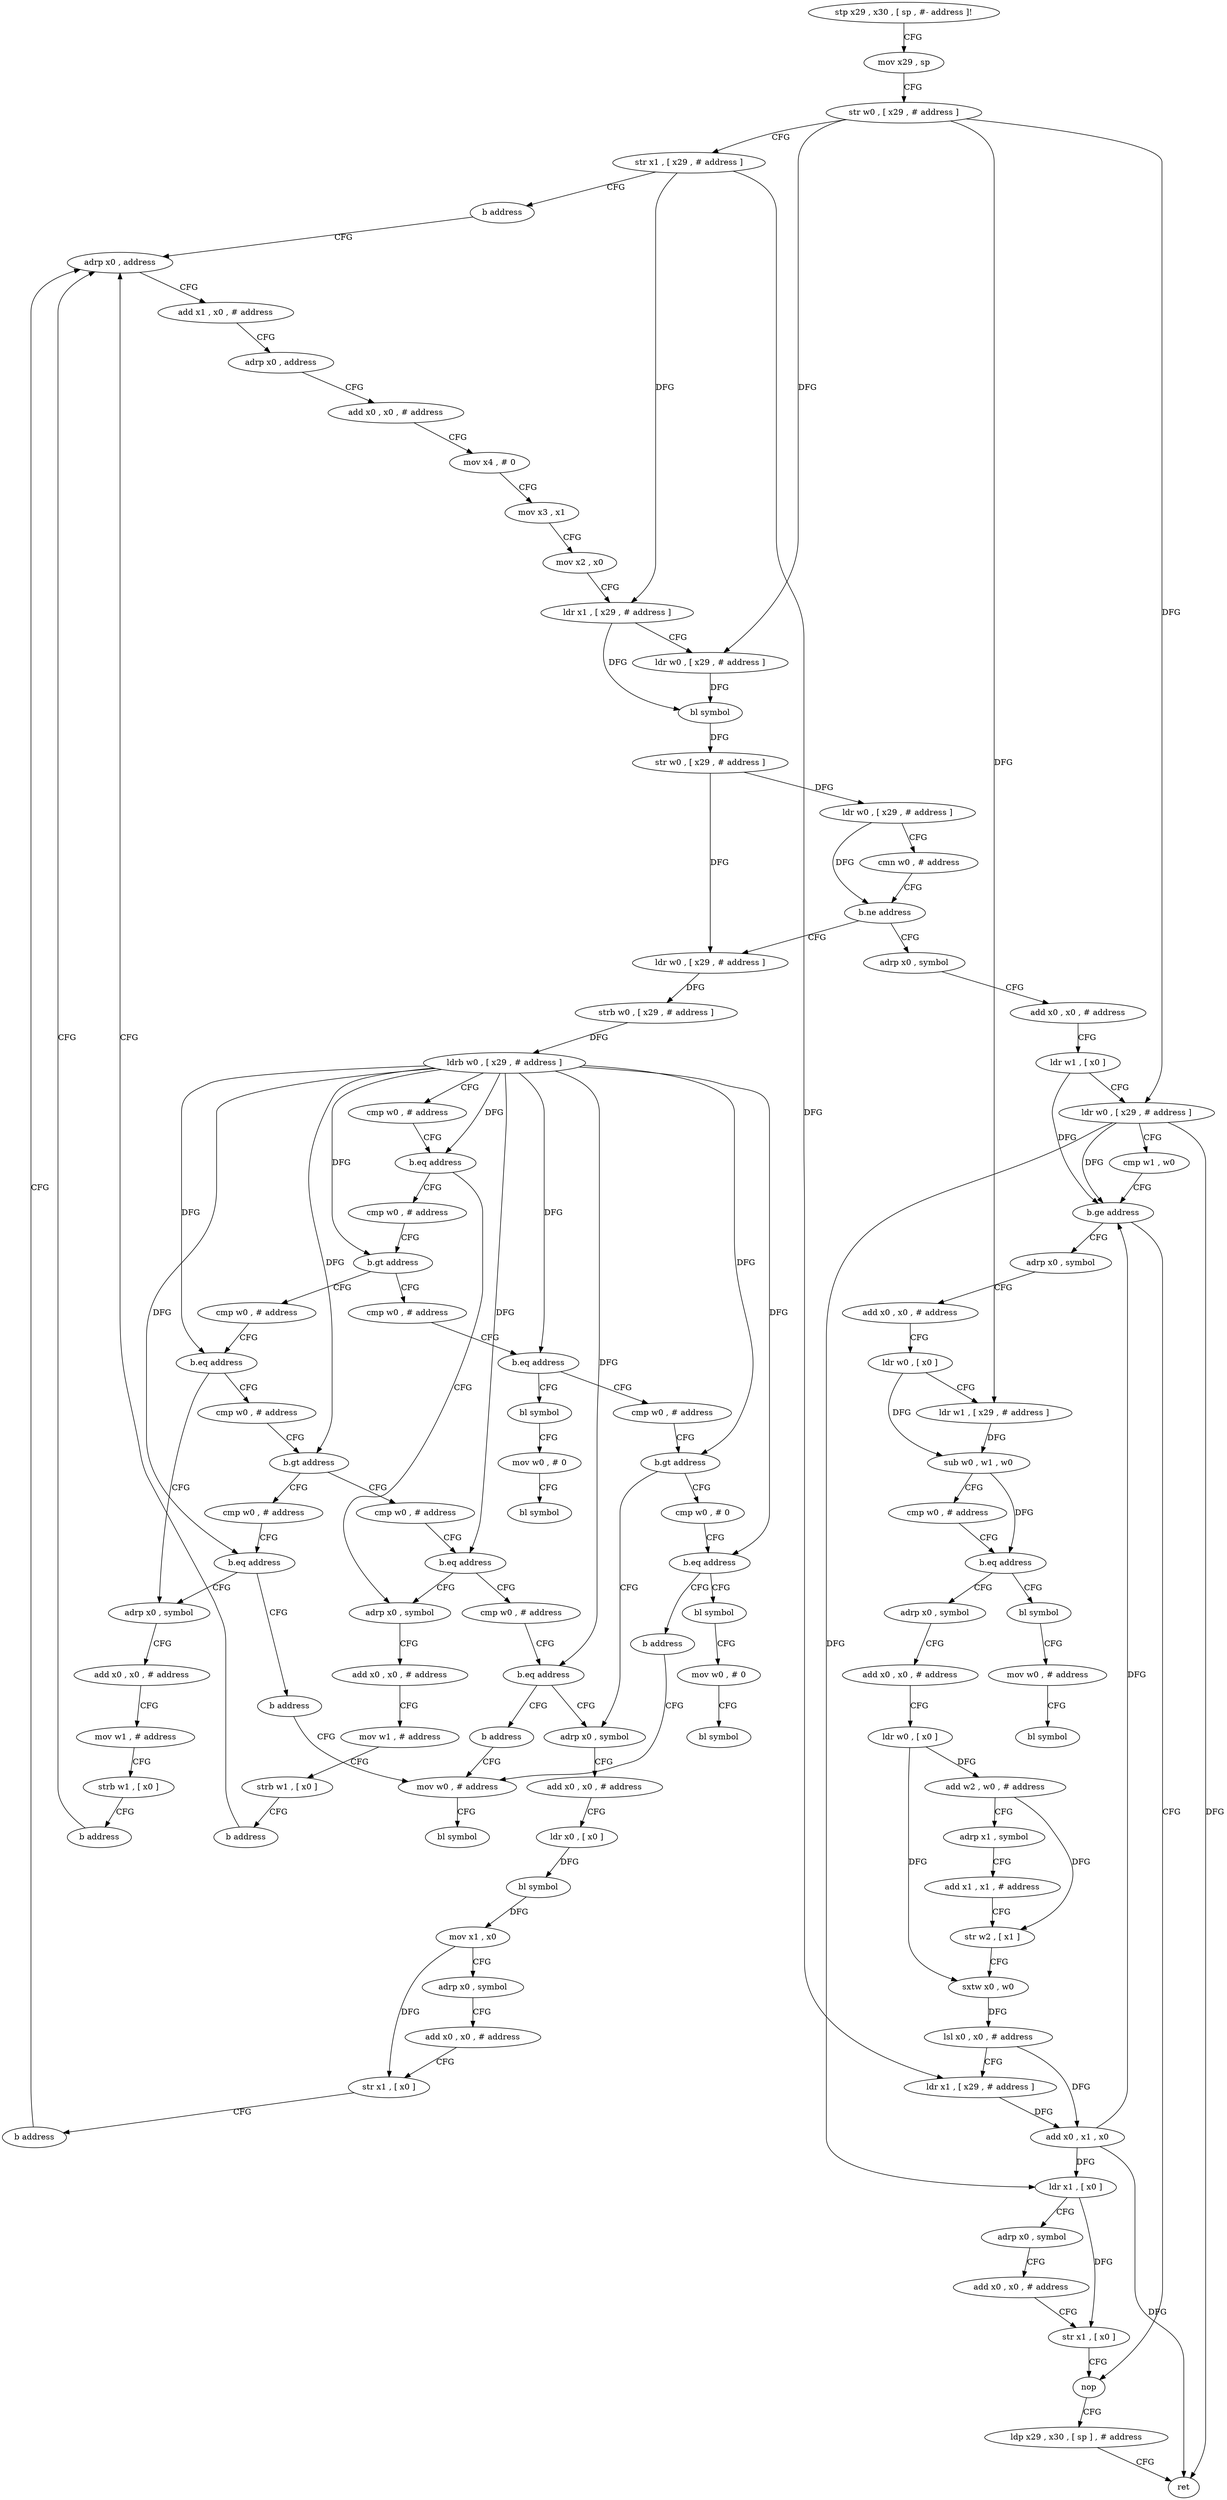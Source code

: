 digraph "func" {
"4219260" [label = "stp x29 , x30 , [ sp , #- address ]!" ]
"4219264" [label = "mov x29 , sp" ]
"4219268" [label = "str w0 , [ x29 , # address ]" ]
"4219272" [label = "str x1 , [ x29 , # address ]" ]
"4219276" [label = "b address" ]
"4219492" [label = "adrp x0 , address" ]
"4219496" [label = "add x1 , x0 , # address" ]
"4219500" [label = "adrp x0 , address" ]
"4219504" [label = "add x0 , x0 , # address" ]
"4219508" [label = "mov x4 , # 0" ]
"4219512" [label = "mov x3 , x1" ]
"4219516" [label = "mov x2 , x0" ]
"4219520" [label = "ldr x1 , [ x29 , # address ]" ]
"4219524" [label = "ldr w0 , [ x29 , # address ]" ]
"4219528" [label = "bl symbol" ]
"4219532" [label = "str w0 , [ x29 , # address ]" ]
"4219536" [label = "ldr w0 , [ x29 , # address ]" ]
"4219540" [label = "cmn w0 , # address" ]
"4219544" [label = "b.ne address" ]
"4219280" [label = "ldr w0 , [ x29 , # address ]" ]
"4219548" [label = "adrp x0 , symbol" ]
"4219284" [label = "strb w0 , [ x29 , # address ]" ]
"4219288" [label = "ldrb w0 , [ x29 , # address ]" ]
"4219292" [label = "cmp w0 , # address" ]
"4219296" [label = "b.eq address" ]
"4219444" [label = "adrp x0 , symbol" ]
"4219300" [label = "cmp w0 , # address" ]
"4219552" [label = "add x0 , x0 , # address" ]
"4219556" [label = "ldr w1 , [ x0 ]" ]
"4219560" [label = "ldr w0 , [ x29 , # address ]" ]
"4219564" [label = "cmp w1 , w0" ]
"4219568" [label = "b.ge address" ]
"4219672" [label = "nop" ]
"4219572" [label = "adrp x0 , symbol" ]
"4219448" [label = "add x0 , x0 , # address" ]
"4219452" [label = "mov w1 , # address" ]
"4219456" [label = "strb w1 , [ x0 ]" ]
"4219460" [label = "b address" ]
"4219304" [label = "b.gt address" ]
"4219336" [label = "cmp w0 , # address" ]
"4219308" [label = "cmp w0 , # address" ]
"4219676" [label = "ldp x29 , x30 , [ sp ] , # address" ]
"4219680" [label = "ret" ]
"4219576" [label = "add x0 , x0 , # address" ]
"4219580" [label = "ldr w0 , [ x0 ]" ]
"4219584" [label = "ldr w1 , [ x29 , # address ]" ]
"4219588" [label = "sub w0 , w1 , w0" ]
"4219592" [label = "cmp w0 , # address" ]
"4219596" [label = "b.eq address" ]
"4219612" [label = "adrp x0 , symbol" ]
"4219600" [label = "bl symbol" ]
"4219340" [label = "b.eq address" ]
"4219464" [label = "adrp x0 , symbol" ]
"4219344" [label = "cmp w0 , # address" ]
"4219312" [label = "b.eq address" ]
"4219396" [label = "bl symbol" ]
"4219316" [label = "cmp w0 , # address" ]
"4219616" [label = "add x0 , x0 , # address" ]
"4219620" [label = "ldr w0 , [ x0 ]" ]
"4219624" [label = "add w2 , w0 , # address" ]
"4219628" [label = "adrp x1 , symbol" ]
"4219632" [label = "add x1 , x1 , # address" ]
"4219636" [label = "str w2 , [ x1 ]" ]
"4219640" [label = "sxtw x0 , w0" ]
"4219644" [label = "lsl x0 , x0 , # address" ]
"4219648" [label = "ldr x1 , [ x29 , # address ]" ]
"4219652" [label = "add x0 , x1 , x0" ]
"4219656" [label = "ldr x1 , [ x0 ]" ]
"4219660" [label = "adrp x0 , symbol" ]
"4219664" [label = "add x0 , x0 , # address" ]
"4219668" [label = "str x1 , [ x0 ]" ]
"4219604" [label = "mov w0 , # address" ]
"4219608" [label = "bl symbol" ]
"4219468" [label = "add x0 , x0 , # address" ]
"4219472" [label = "mov w1 , # address" ]
"4219476" [label = "strb w1 , [ x0 ]" ]
"4219480" [label = "b address" ]
"4219348" [label = "b.gt address" ]
"4219364" [label = "cmp w0 , # address" ]
"4219352" [label = "cmp w0 , # address" ]
"4219400" [label = "mov w0 , # 0" ]
"4219404" [label = "bl symbol" ]
"4219320" [label = "b.gt address" ]
"4219408" [label = "adrp x0 , symbol" ]
"4219324" [label = "cmp w0 , # 0" ]
"4219368" [label = "b.eq address" ]
"4219372" [label = "cmp w0 , # address" ]
"4219356" [label = "b.eq address" ]
"4219360" [label = "b address" ]
"4219412" [label = "add x0 , x0 , # address" ]
"4219416" [label = "ldr x0 , [ x0 ]" ]
"4219420" [label = "bl symbol" ]
"4219424" [label = "mov x1 , x0" ]
"4219428" [label = "adrp x0 , symbol" ]
"4219432" [label = "add x0 , x0 , # address" ]
"4219436" [label = "str x1 , [ x0 ]" ]
"4219440" [label = "b address" ]
"4219328" [label = "b.eq address" ]
"4219384" [label = "bl symbol" ]
"4219332" [label = "b address" ]
"4219376" [label = "b.eq address" ]
"4219380" [label = "b address" ]
"4219484" [label = "mov w0 , # address" ]
"4219388" [label = "mov w0 , # 0" ]
"4219392" [label = "bl symbol" ]
"4219488" [label = "bl symbol" ]
"4219260" -> "4219264" [ label = "CFG" ]
"4219264" -> "4219268" [ label = "CFG" ]
"4219268" -> "4219272" [ label = "CFG" ]
"4219268" -> "4219524" [ label = "DFG" ]
"4219268" -> "4219560" [ label = "DFG" ]
"4219268" -> "4219584" [ label = "DFG" ]
"4219272" -> "4219276" [ label = "CFG" ]
"4219272" -> "4219520" [ label = "DFG" ]
"4219272" -> "4219648" [ label = "DFG" ]
"4219276" -> "4219492" [ label = "CFG" ]
"4219492" -> "4219496" [ label = "CFG" ]
"4219496" -> "4219500" [ label = "CFG" ]
"4219500" -> "4219504" [ label = "CFG" ]
"4219504" -> "4219508" [ label = "CFG" ]
"4219508" -> "4219512" [ label = "CFG" ]
"4219512" -> "4219516" [ label = "CFG" ]
"4219516" -> "4219520" [ label = "CFG" ]
"4219520" -> "4219524" [ label = "CFG" ]
"4219520" -> "4219528" [ label = "DFG" ]
"4219524" -> "4219528" [ label = "DFG" ]
"4219528" -> "4219532" [ label = "DFG" ]
"4219532" -> "4219536" [ label = "DFG" ]
"4219532" -> "4219280" [ label = "DFG" ]
"4219536" -> "4219540" [ label = "CFG" ]
"4219536" -> "4219544" [ label = "DFG" ]
"4219540" -> "4219544" [ label = "CFG" ]
"4219544" -> "4219280" [ label = "CFG" ]
"4219544" -> "4219548" [ label = "CFG" ]
"4219280" -> "4219284" [ label = "DFG" ]
"4219548" -> "4219552" [ label = "CFG" ]
"4219284" -> "4219288" [ label = "DFG" ]
"4219288" -> "4219292" [ label = "CFG" ]
"4219288" -> "4219296" [ label = "DFG" ]
"4219288" -> "4219304" [ label = "DFG" ]
"4219288" -> "4219340" [ label = "DFG" ]
"4219288" -> "4219312" [ label = "DFG" ]
"4219288" -> "4219348" [ label = "DFG" ]
"4219288" -> "4219320" [ label = "DFG" ]
"4219288" -> "4219368" [ label = "DFG" ]
"4219288" -> "4219356" [ label = "DFG" ]
"4219288" -> "4219328" [ label = "DFG" ]
"4219288" -> "4219376" [ label = "DFG" ]
"4219292" -> "4219296" [ label = "CFG" ]
"4219296" -> "4219444" [ label = "CFG" ]
"4219296" -> "4219300" [ label = "CFG" ]
"4219444" -> "4219448" [ label = "CFG" ]
"4219300" -> "4219304" [ label = "CFG" ]
"4219552" -> "4219556" [ label = "CFG" ]
"4219556" -> "4219560" [ label = "CFG" ]
"4219556" -> "4219568" [ label = "DFG" ]
"4219560" -> "4219564" [ label = "CFG" ]
"4219560" -> "4219568" [ label = "DFG" ]
"4219560" -> "4219680" [ label = "DFG" ]
"4219560" -> "4219656" [ label = "DFG" ]
"4219564" -> "4219568" [ label = "CFG" ]
"4219568" -> "4219672" [ label = "CFG" ]
"4219568" -> "4219572" [ label = "CFG" ]
"4219672" -> "4219676" [ label = "CFG" ]
"4219572" -> "4219576" [ label = "CFG" ]
"4219448" -> "4219452" [ label = "CFG" ]
"4219452" -> "4219456" [ label = "CFG" ]
"4219456" -> "4219460" [ label = "CFG" ]
"4219460" -> "4219492" [ label = "CFG" ]
"4219304" -> "4219336" [ label = "CFG" ]
"4219304" -> "4219308" [ label = "CFG" ]
"4219336" -> "4219340" [ label = "CFG" ]
"4219308" -> "4219312" [ label = "CFG" ]
"4219676" -> "4219680" [ label = "CFG" ]
"4219576" -> "4219580" [ label = "CFG" ]
"4219580" -> "4219584" [ label = "CFG" ]
"4219580" -> "4219588" [ label = "DFG" ]
"4219584" -> "4219588" [ label = "DFG" ]
"4219588" -> "4219592" [ label = "CFG" ]
"4219588" -> "4219596" [ label = "DFG" ]
"4219592" -> "4219596" [ label = "CFG" ]
"4219596" -> "4219612" [ label = "CFG" ]
"4219596" -> "4219600" [ label = "CFG" ]
"4219612" -> "4219616" [ label = "CFG" ]
"4219600" -> "4219604" [ label = "CFG" ]
"4219340" -> "4219464" [ label = "CFG" ]
"4219340" -> "4219344" [ label = "CFG" ]
"4219464" -> "4219468" [ label = "CFG" ]
"4219344" -> "4219348" [ label = "CFG" ]
"4219312" -> "4219396" [ label = "CFG" ]
"4219312" -> "4219316" [ label = "CFG" ]
"4219396" -> "4219400" [ label = "CFG" ]
"4219316" -> "4219320" [ label = "CFG" ]
"4219616" -> "4219620" [ label = "CFG" ]
"4219620" -> "4219624" [ label = "DFG" ]
"4219620" -> "4219640" [ label = "DFG" ]
"4219624" -> "4219628" [ label = "CFG" ]
"4219624" -> "4219636" [ label = "DFG" ]
"4219628" -> "4219632" [ label = "CFG" ]
"4219632" -> "4219636" [ label = "CFG" ]
"4219636" -> "4219640" [ label = "CFG" ]
"4219640" -> "4219644" [ label = "DFG" ]
"4219644" -> "4219648" [ label = "CFG" ]
"4219644" -> "4219652" [ label = "DFG" ]
"4219648" -> "4219652" [ label = "DFG" ]
"4219652" -> "4219656" [ label = "DFG" ]
"4219652" -> "4219568" [ label = "DFG" ]
"4219652" -> "4219680" [ label = "DFG" ]
"4219656" -> "4219660" [ label = "CFG" ]
"4219656" -> "4219668" [ label = "DFG" ]
"4219660" -> "4219664" [ label = "CFG" ]
"4219664" -> "4219668" [ label = "CFG" ]
"4219668" -> "4219672" [ label = "CFG" ]
"4219604" -> "4219608" [ label = "CFG" ]
"4219468" -> "4219472" [ label = "CFG" ]
"4219472" -> "4219476" [ label = "CFG" ]
"4219476" -> "4219480" [ label = "CFG" ]
"4219480" -> "4219492" [ label = "CFG" ]
"4219348" -> "4219364" [ label = "CFG" ]
"4219348" -> "4219352" [ label = "CFG" ]
"4219364" -> "4219368" [ label = "CFG" ]
"4219352" -> "4219356" [ label = "CFG" ]
"4219400" -> "4219404" [ label = "CFG" ]
"4219320" -> "4219408" [ label = "CFG" ]
"4219320" -> "4219324" [ label = "CFG" ]
"4219408" -> "4219412" [ label = "CFG" ]
"4219324" -> "4219328" [ label = "CFG" ]
"4219368" -> "4219444" [ label = "CFG" ]
"4219368" -> "4219372" [ label = "CFG" ]
"4219372" -> "4219376" [ label = "CFG" ]
"4219356" -> "4219464" [ label = "CFG" ]
"4219356" -> "4219360" [ label = "CFG" ]
"4219360" -> "4219484" [ label = "CFG" ]
"4219412" -> "4219416" [ label = "CFG" ]
"4219416" -> "4219420" [ label = "DFG" ]
"4219420" -> "4219424" [ label = "DFG" ]
"4219424" -> "4219428" [ label = "CFG" ]
"4219424" -> "4219436" [ label = "DFG" ]
"4219428" -> "4219432" [ label = "CFG" ]
"4219432" -> "4219436" [ label = "CFG" ]
"4219436" -> "4219440" [ label = "CFG" ]
"4219440" -> "4219492" [ label = "CFG" ]
"4219328" -> "4219384" [ label = "CFG" ]
"4219328" -> "4219332" [ label = "CFG" ]
"4219384" -> "4219388" [ label = "CFG" ]
"4219332" -> "4219484" [ label = "CFG" ]
"4219376" -> "4219408" [ label = "CFG" ]
"4219376" -> "4219380" [ label = "CFG" ]
"4219380" -> "4219484" [ label = "CFG" ]
"4219484" -> "4219488" [ label = "CFG" ]
"4219388" -> "4219392" [ label = "CFG" ]
}
